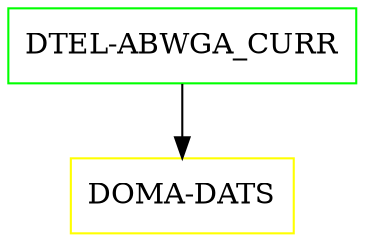digraph G {
  "DTEL-ABWGA_CURR" [shape=box,color=green];
  "DOMA-DATS" [shape=box,color=yellow,URL="./DOMA_DATS.html"];
  "DTEL-ABWGA_CURR" -> "DOMA-DATS";
}
